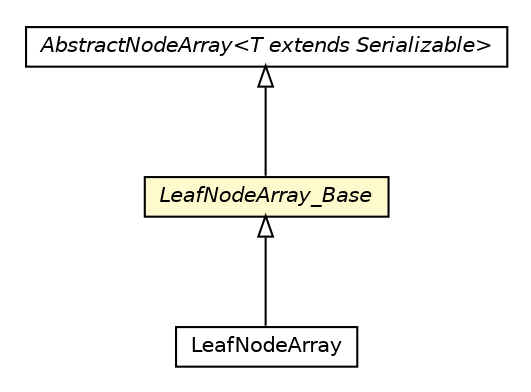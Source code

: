#!/usr/local/bin/dot
#
# Class diagram 
# Generated by UMLGraph version 5.1 (http://www.umlgraph.org/)
#

digraph G {
	edge [fontname="Helvetica",fontsize=10,labelfontname="Helvetica",labelfontsize=10];
	node [fontname="Helvetica",fontsize=10,shape=plaintext];
	nodesep=0.25;
	ranksep=0.5;
	// pt.ist.fenixframework.adt.bplustree.LeafNodeArray_Base
	c70144 [label=<<table title="pt.ist.fenixframework.adt.bplustree.LeafNodeArray_Base" border="0" cellborder="1" cellspacing="0" cellpadding="2" port="p" bgcolor="lemonChiffon" href="./LeafNodeArray_Base.html">
		<tr><td><table border="0" cellspacing="0" cellpadding="1">
<tr><td align="center" balign="center"><font face="Helvetica-Oblique"> LeafNodeArray_Base </font></td></tr>
		</table></td></tr>
		</table>>, fontname="Helvetica", fontcolor="black", fontsize=10.0];
	// pt.ist.fenixframework.adt.bplustree.LeafNodeArray
	c70145 [label=<<table title="pt.ist.fenixframework.adt.bplustree.LeafNodeArray" border="0" cellborder="1" cellspacing="0" cellpadding="2" port="p" href="./LeafNodeArray.html">
		<tr><td><table border="0" cellspacing="0" cellpadding="1">
<tr><td align="center" balign="center"> LeafNodeArray </td></tr>
		</table></td></tr>
		</table>>, fontname="Helvetica", fontcolor="black", fontsize=10.0];
	// pt.ist.fenixframework.adt.bplustree.AbstractNodeArray<T extends java.io.Serializable>
	c70165 [label=<<table title="pt.ist.fenixframework.adt.bplustree.AbstractNodeArray" border="0" cellborder="1" cellspacing="0" cellpadding="2" port="p" href="./AbstractNodeArray.html">
		<tr><td><table border="0" cellspacing="0" cellpadding="1">
<tr><td align="center" balign="center"><font face="Helvetica-Oblique"> AbstractNodeArray&lt;T extends Serializable&gt; </font></td></tr>
		</table></td></tr>
		</table>>, fontname="Helvetica", fontcolor="black", fontsize=10.0];
	//pt.ist.fenixframework.adt.bplustree.LeafNodeArray_Base extends pt.ist.fenixframework.adt.bplustree.AbstractNodeArray
	c70165:p -> c70144:p [dir=back,arrowtail=empty];
	//pt.ist.fenixframework.adt.bplustree.LeafNodeArray extends pt.ist.fenixframework.adt.bplustree.LeafNodeArray_Base
	c70144:p -> c70145:p [dir=back,arrowtail=empty];
}

